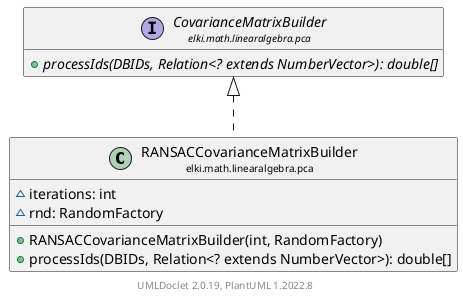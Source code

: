 @startuml
    remove .*\.(Instance|Par|Parameterizer|Factory)$
    set namespaceSeparator none
    hide empty fields
    hide empty methods

    class "<size:14>RANSACCovarianceMatrixBuilder\n<size:10>elki.math.linearalgebra.pca" as elki.math.linearalgebra.pca.RANSACCovarianceMatrixBuilder [[RANSACCovarianceMatrixBuilder.html]] {
        ~iterations: int
        ~rnd: RandomFactory
        +RANSACCovarianceMatrixBuilder(int, RandomFactory)
        +processIds(DBIDs, Relation<? extends NumberVector>): double[]
    }

    interface "<size:14>CovarianceMatrixBuilder\n<size:10>elki.math.linearalgebra.pca" as elki.math.linearalgebra.pca.CovarianceMatrixBuilder [[CovarianceMatrixBuilder.html]] {
        {abstract} +processIds(DBIDs, Relation<? extends NumberVector>): double[]
    }
    class "<size:14>RANSACCovarianceMatrixBuilder.Par\n<size:10>elki.math.linearalgebra.pca" as elki.math.linearalgebra.pca.RANSACCovarianceMatrixBuilder.Par [[RANSACCovarianceMatrixBuilder.Par.html]]

    elki.math.linearalgebra.pca.CovarianceMatrixBuilder <|.. elki.math.linearalgebra.pca.RANSACCovarianceMatrixBuilder
    elki.math.linearalgebra.pca.RANSACCovarianceMatrixBuilder +-- elki.math.linearalgebra.pca.RANSACCovarianceMatrixBuilder.Par

    center footer UMLDoclet 2.0.19, PlantUML 1.2022.8
@enduml
